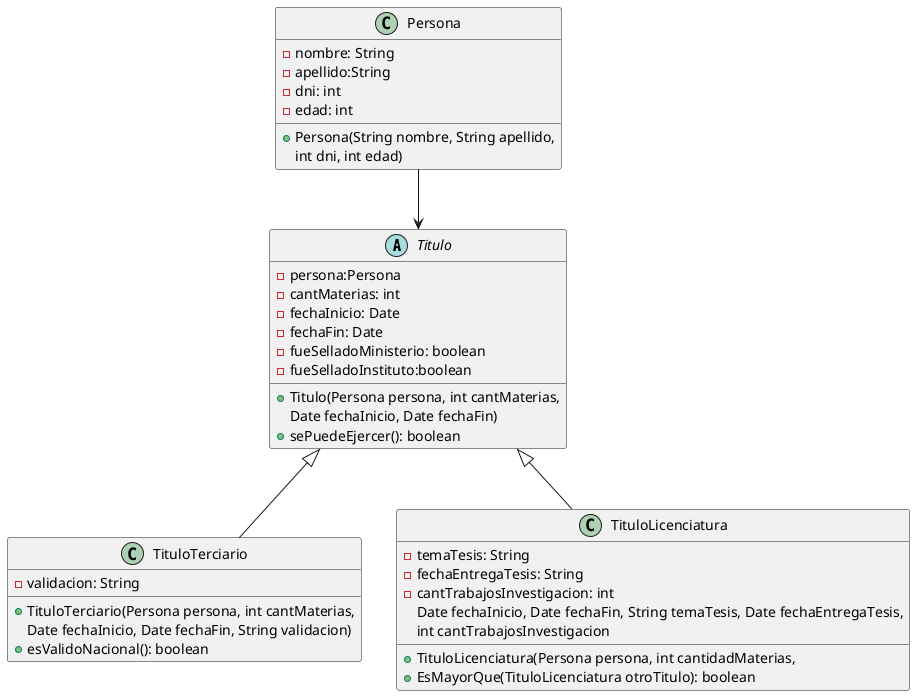 @startuml
'https://plantuml.com/class-diagram

abstract class Titulo{
-persona:Persona
-cantMaterias: int
-fechaInicio: Date
-fechaFin: Date
+Titulo(Persona persona, int cantMaterias,
Date fechaInicio, Date fechaFin)
-fueSelladoMinisterio: boolean
-fueSelladoInstituto:boolean
+sePuedeEjercer(): boolean
}

class TituloTerciario{
-validacion: String
+TituloTerciario(Persona persona, int cantMaterias,
 Date fechaInicio, Date fechaFin, String validacion)
 +esValidoNacional(): boolean
}

class TituloLicenciatura{
-temaTesis: String
-fechaEntregaTesis: String
-cantTrabajosInvestigacion: int
+TituloLicenciatura(Persona persona, int cantidadMaterias,
 Date fechaInicio, Date fechaFin, String temaTesis, Date fechaEntregaTesis,
int cantTrabajosInvestigacion
+EsMayorQue(TituloLicenciatura otroTitulo): boolean
}

class Persona{
-nombre: String
-apellido:String
-dni: int
-edad: int
+Persona(String nombre, String apellido,
int dni, int edad)
}

Persona --> Titulo
TituloTerciario -u-|> Titulo
TituloLicenciatura -u-|> Titulo


@enduml
